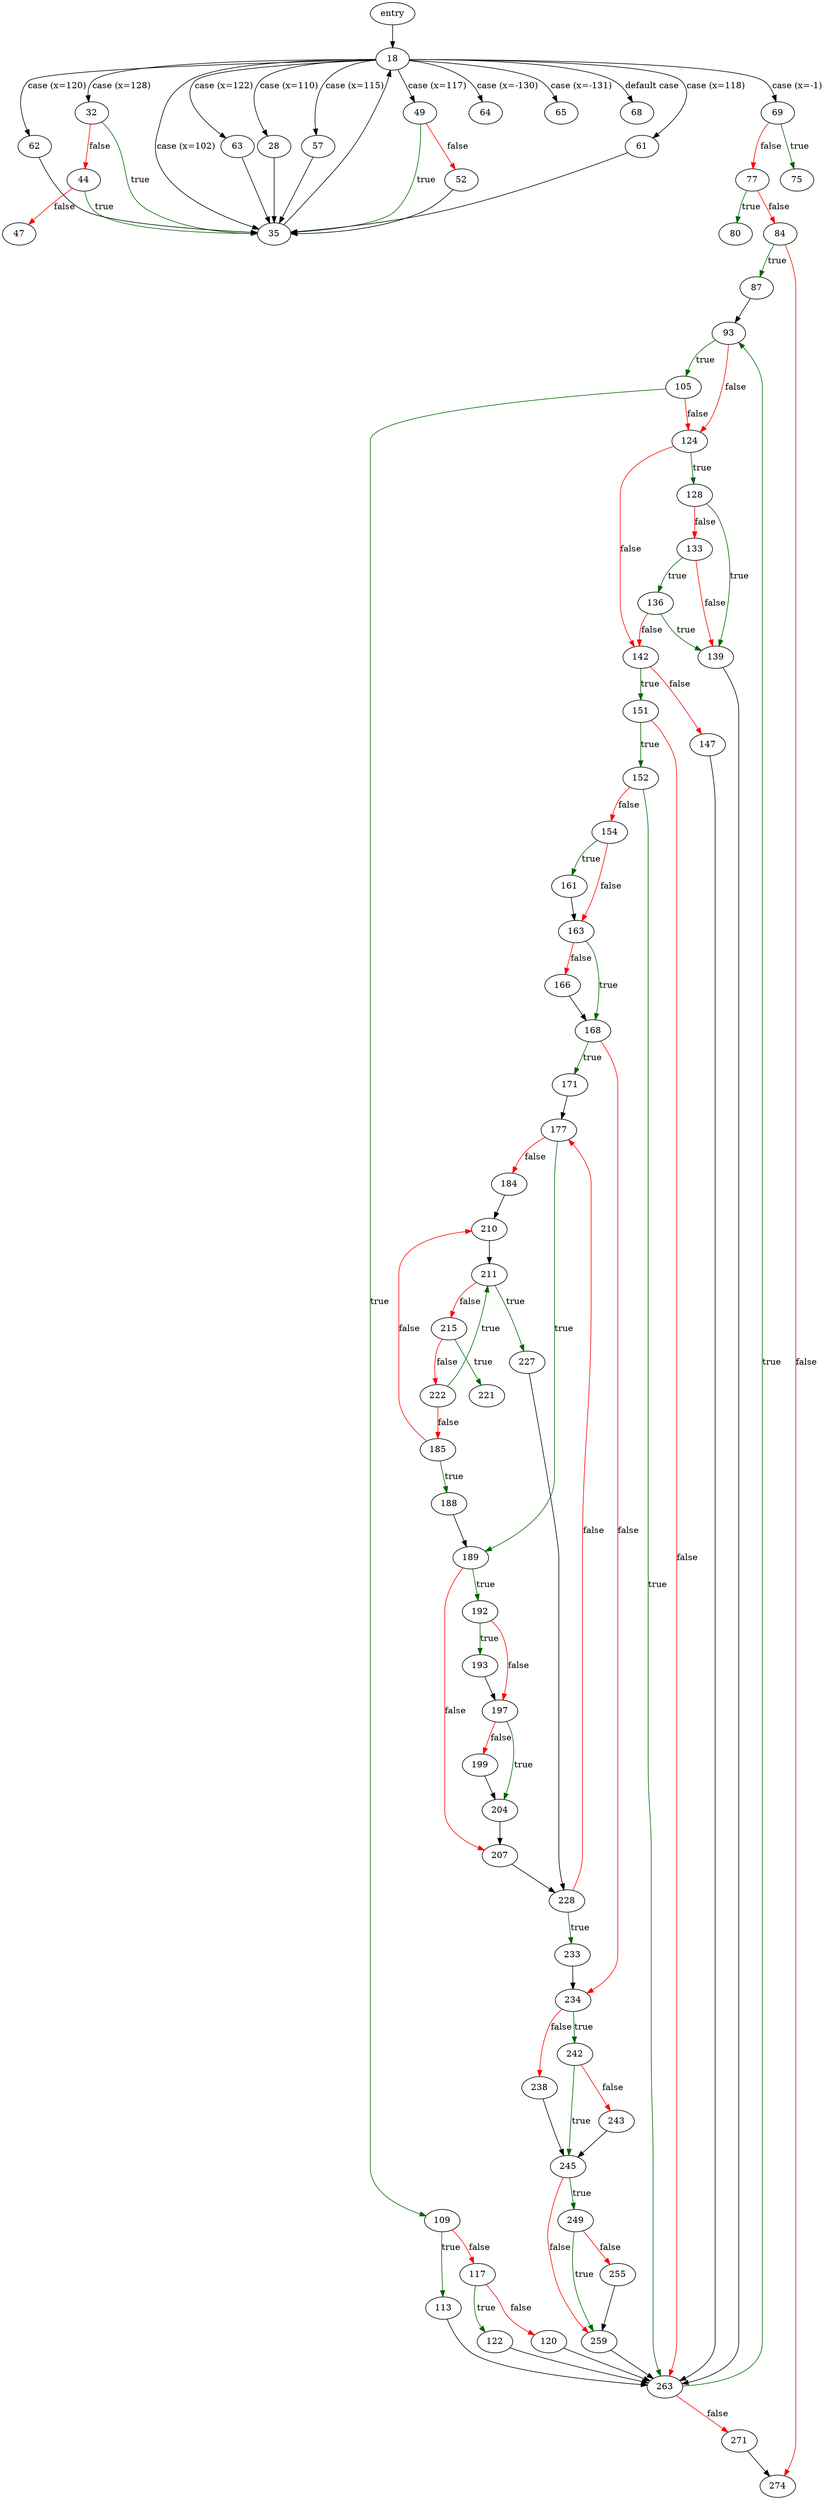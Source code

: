 digraph "main" {
	// Node definitions.
	2 [label=entry];
	18;
	28;
	32;
	35;
	44;
	47;
	49;
	52;
	57;
	61;
	62;
	63;
	64;
	65;
	68;
	69;
	75;
	77;
	80;
	84;
	87;
	93;
	105;
	109;
	113;
	117;
	120;
	122;
	124;
	128;
	133;
	136;
	139;
	142;
	147;
	151;
	152;
	154;
	161;
	163;
	166;
	168;
	171;
	177;
	184;
	185;
	188;
	189;
	192;
	193;
	197;
	199;
	204;
	207;
	210;
	211;
	215;
	221;
	222;
	227;
	228;
	233;
	234;
	238;
	242;
	243;
	245;
	249;
	255;
	259;
	263;
	271;
	274;

	// Edge definitions.
	2 -> 18;
	18 -> 28 [label="case (x=110)"];
	18 -> 32 [label="case (x=128)"];
	18 -> 35 [label="case (x=102)"];
	18 -> 49 [label="case (x=117)"];
	18 -> 57 [label="case (x=115)"];
	18 -> 61 [label="case (x=118)"];
	18 -> 62 [label="case (x=120)"];
	18 -> 63 [label="case (x=122)"];
	18 -> 64 [label="case (x=-130)"];
	18 -> 65 [label="case (x=-131)"];
	18 -> 68 [label="default case"];
	18 -> 69 [label="case (x=-1)"];
	28 -> 35;
	32 -> 35 [
		color=darkgreen
		label=true
	];
	32 -> 44 [
		color=red
		label=false
	];
	35 -> 18;
	44 -> 35 [
		color=darkgreen
		label=true
	];
	44 -> 47 [
		color=red
		label=false
	];
	49 -> 35 [
		color=darkgreen
		label=true
	];
	49 -> 52 [
		color=red
		label=false
	];
	52 -> 35;
	57 -> 35;
	61 -> 35;
	62 -> 35;
	63 -> 35;
	69 -> 75 [
		color=darkgreen
		label=true
	];
	69 -> 77 [
		color=red
		label=false
	];
	77 -> 80 [
		color=darkgreen
		label=true
	];
	77 -> 84 [
		color=red
		label=false
	];
	84 -> 87 [
		color=darkgreen
		label=true
	];
	84 -> 274 [
		color=red
		label=false
	];
	87 -> 93;
	93 -> 105 [
		color=darkgreen
		label=true
	];
	93 -> 124 [
		color=red
		label=false
	];
	105 -> 109 [
		color=darkgreen
		label=true
	];
	105 -> 124 [
		color=red
		label=false
	];
	109 -> 113 [
		color=darkgreen
		label=true
	];
	109 -> 117 [
		color=red
		label=false
	];
	113 -> 263;
	117 -> 120 [
		color=red
		label=false
	];
	117 -> 122 [
		color=darkgreen
		label=true
	];
	120 -> 263;
	122 -> 263;
	124 -> 128 [
		color=darkgreen
		label=true
	];
	124 -> 142 [
		color=red
		label=false
	];
	128 -> 133 [
		color=red
		label=false
	];
	128 -> 139 [
		color=darkgreen
		label=true
	];
	133 -> 136 [
		color=darkgreen
		label=true
	];
	133 -> 139 [
		color=red
		label=false
	];
	136 -> 139 [
		color=darkgreen
		label=true
	];
	136 -> 142 [
		color=red
		label=false
	];
	139 -> 263;
	142 -> 147 [
		color=red
		label=false
	];
	142 -> 151 [
		color=darkgreen
		label=true
	];
	147 -> 263;
	151 -> 152 [
		color=darkgreen
		label=true
	];
	151 -> 263 [
		color=red
		label=false
	];
	152 -> 154 [
		color=red
		label=false
	];
	152 -> 263 [
		color=darkgreen
		label=true
	];
	154 -> 161 [
		color=darkgreen
		label=true
	];
	154 -> 163 [
		color=red
		label=false
	];
	161 -> 163;
	163 -> 166 [
		color=red
		label=false
	];
	163 -> 168 [
		color=darkgreen
		label=true
	];
	166 -> 168;
	168 -> 171 [
		color=darkgreen
		label=true
	];
	168 -> 234 [
		color=red
		label=false
	];
	171 -> 177;
	177 -> 184 [
		color=red
		label=false
	];
	177 -> 189 [
		color=darkgreen
		label=true
	];
	184 -> 210;
	185 -> 188 [
		color=darkgreen
		label=true
	];
	185 -> 210 [
		color=red
		label=false
	];
	188 -> 189;
	189 -> 192 [
		color=darkgreen
		label=true
	];
	189 -> 207 [
		color=red
		label=false
	];
	192 -> 193 [
		color=darkgreen
		label=true
	];
	192 -> 197 [
		color=red
		label=false
	];
	193 -> 197;
	197 -> 199 [
		color=red
		label=false
	];
	197 -> 204 [
		color=darkgreen
		label=true
	];
	199 -> 204;
	204 -> 207;
	207 -> 228;
	210 -> 211;
	211 -> 215 [
		color=red
		label=false
	];
	211 -> 227 [
		color=darkgreen
		label=true
	];
	215 -> 221 [
		color=darkgreen
		label=true
	];
	215 -> 222 [
		color=red
		label=false
	];
	222 -> 185 [
		color=red
		label=false
	];
	222 -> 211 [
		color=darkgreen
		label=true
	];
	227 -> 228;
	228 -> 177 [
		color=red
		label=false
	];
	228 -> 233 [
		color=darkgreen
		label=true
	];
	233 -> 234;
	234 -> 238 [
		color=red
		label=false
	];
	234 -> 242 [
		color=darkgreen
		label=true
	];
	238 -> 245;
	242 -> 243 [
		color=red
		label=false
	];
	242 -> 245 [
		color=darkgreen
		label=true
	];
	243 -> 245;
	245 -> 249 [
		color=darkgreen
		label=true
	];
	245 -> 259 [
		color=red
		label=false
	];
	249 -> 255 [
		color=red
		label=false
	];
	249 -> 259 [
		color=darkgreen
		label=true
	];
	255 -> 259;
	259 -> 263;
	263 -> 93 [
		color=darkgreen
		label=true
	];
	263 -> 271 [
		color=red
		label=false
	];
	271 -> 274;
}